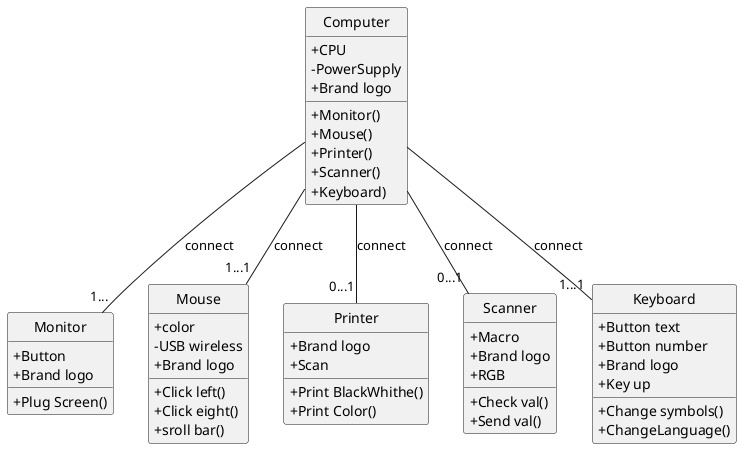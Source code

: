 @startuml
skinparam classAttributeIconSize 0
hide circle
class Computer{
    + CPU
    - PowerSupply
    + Brand logo
    + Monitor()
    + Mouse()
    + Printer()
    + Scanner()
    + Keyboard)
}
class Monitor{
+ Button 
+ Brand logo
+ Plug Screen()
}
class Mouse{
 +color
 - USB wireless
 + Brand logo
 + Click left()
 + Click eight()
 + sroll bar()
}
class Printer{
+ Brand logo
+ Scan
+ Print BlackWhithe()
+ Print Color()
}
class Scanner{
+Macro
+Brand logo
+RGB
+Check val()
+Send val()
}
class Keyboard{
+Button text
+Button number
+Brand logo
+Change symbols()
+ChangeLanguage()
+Key up
}
Computer -- "1..."Monitor :connect
Computer -- "1...1"Mouse :connect
Computer -- "0...1"Printer :connect
Computer -- "0...1"Scanner :connect
Computer -- "1...1"Keyboard :connect
@enduml